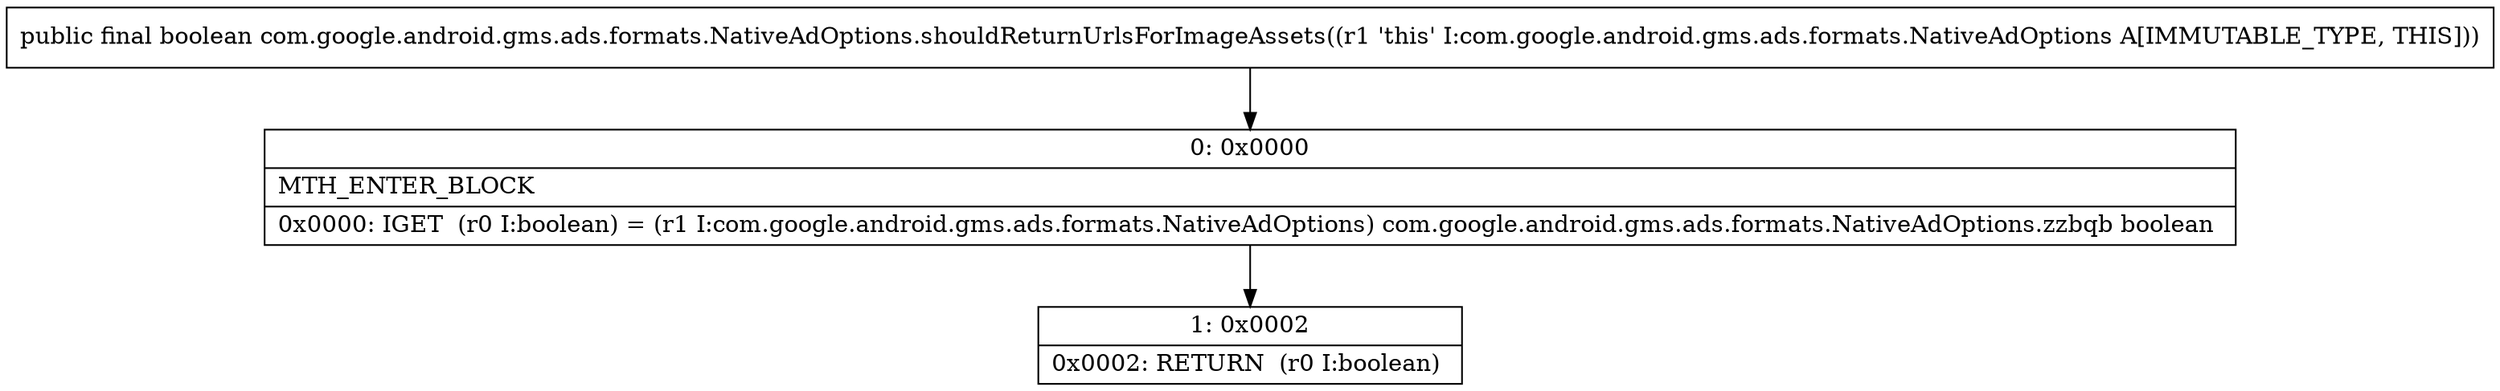 digraph "CFG forcom.google.android.gms.ads.formats.NativeAdOptions.shouldReturnUrlsForImageAssets()Z" {
Node_0 [shape=record,label="{0\:\ 0x0000|MTH_ENTER_BLOCK\l|0x0000: IGET  (r0 I:boolean) = (r1 I:com.google.android.gms.ads.formats.NativeAdOptions) com.google.android.gms.ads.formats.NativeAdOptions.zzbqb boolean \l}"];
Node_1 [shape=record,label="{1\:\ 0x0002|0x0002: RETURN  (r0 I:boolean) \l}"];
MethodNode[shape=record,label="{public final boolean com.google.android.gms.ads.formats.NativeAdOptions.shouldReturnUrlsForImageAssets((r1 'this' I:com.google.android.gms.ads.formats.NativeAdOptions A[IMMUTABLE_TYPE, THIS])) }"];
MethodNode -> Node_0;
Node_0 -> Node_1;
}

